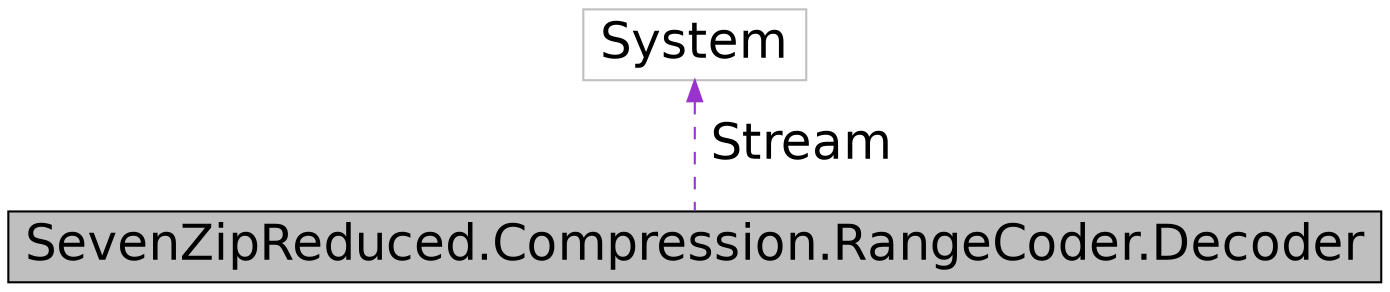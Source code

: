 digraph G
{
  edge [fontname="Helvetica",fontsize="24",labelfontname="Helvetica",labelfontsize="24"];
  node [fontname="Helvetica",fontsize="24",shape=record];
  Node1 [label="SevenZipReduced.Compression.RangeCoder.Decoder",height=0.2,width=0.4,color="black", fillcolor="grey75", style="filled" fontcolor="black"];
  Node2 -> Node1 [dir="back",color="darkorchid3",fontsize="24",style="dashed",label=" Stream" ,fontname="Helvetica"];
  Node2 [label="System",height=0.2,width=0.4,color="grey75", fillcolor="white", style="filled"];
}
